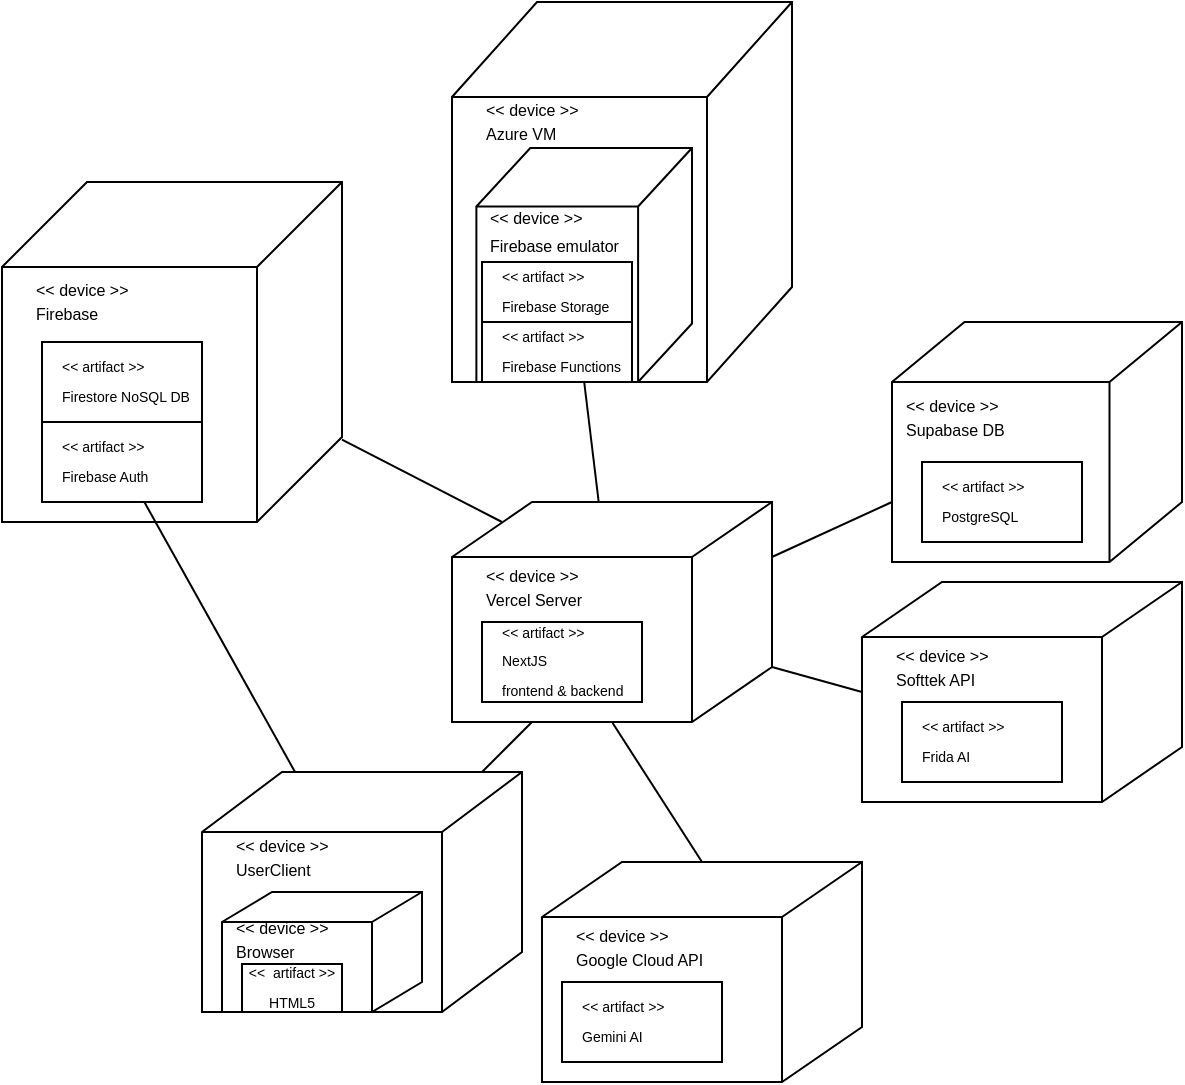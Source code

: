 <mxfile version="26.2.14">
  <diagram name="Page-1" id="0SS3zf6m1jzSWQKbpXdB">
    <mxGraphModel dx="1472" dy="1489" grid="1" gridSize="10" guides="1" tooltips="1" connect="1" arrows="1" fold="1" page="1" pageScale="1" pageWidth="850" pageHeight="1100" math="0" shadow="0">
      <root>
        <mxCell id="0" />
        <mxCell id="1" parent="0" />
        <mxCell id="7tsyf0UTf00b5kSWK2DZ-25" value="" style="group" parent="1" vertex="1" connectable="0">
          <mxGeometry x="10" y="30" width="490" height="470" as="geometry" />
        </mxCell>
        <mxCell id="_6aESEJj8ueH60gg6m87-15" value="" style="group" parent="7tsyf0UTf00b5kSWK2DZ-25" vertex="1" connectable="0">
          <mxGeometry y="315" width="160" height="140" as="geometry" />
        </mxCell>
        <mxCell id="_6aESEJj8ueH60gg6m87-13" value="&lt;div style=&quot;line-height: 100%;&quot;&gt;&lt;font style=&quot;font-size: 8px; line-height: 100%;&quot;&gt;&amp;lt;&amp;lt; device &amp;gt;&amp;gt;&lt;/font&gt;&lt;div&gt;&lt;font style=&quot;font-size: 8px; line-height: 100%;&quot;&gt;UserClient&lt;/font&gt;&lt;/div&gt;&lt;/div&gt;" style="html=1;outlineConnect=0;whiteSpace=wrap;fillColor=#FFFFFF;shape=mxgraph.archimate3.node;align=left;verticalAlign=top;spacingTop=23;spacing=2;spacingLeft=15;" parent="_6aESEJj8ueH60gg6m87-15" vertex="1">
          <mxGeometry width="160" height="120" as="geometry" />
        </mxCell>
        <mxCell id="_6aESEJj8ueH60gg6m87-14" value="&lt;div style=&quot;line-height: 100%;&quot;&gt;&lt;font style=&quot;font-size: 8px; line-height: 100%;&quot;&gt;&amp;lt;&amp;lt; device &amp;gt;&amp;gt;&lt;/font&gt;&lt;div&gt;&lt;font style=&quot;font-size: 8px; line-height: 100%;&quot;&gt;Browser&lt;/font&gt;&lt;/div&gt;&lt;/div&gt;" style="html=1;outlineConnect=0;whiteSpace=wrap;fillColor=#FFFFFF;shape=mxgraph.archimate3.node;align=left;verticalAlign=top;spacingTop=4;spacing=2;spacingLeft=5;" parent="_6aESEJj8ueH60gg6m87-15" vertex="1">
          <mxGeometry x="10" y="60" width="100" height="60" as="geometry" />
        </mxCell>
        <mxCell id="_6aESEJj8ueH60gg6m87-37" value="&lt;div&gt;&lt;font style=&quot;font-size: 7px;&quot;&gt;&amp;lt;&amp;lt; &amp;nbsp;artifact &amp;gt;&amp;gt;&lt;/font&gt;&lt;/div&gt;&lt;font style=&quot;font-size: 7px;&quot;&gt;HTML5&lt;/font&gt;" style="html=1;dashed=0;whiteSpace=wrap;align=center;verticalAlign=middle;spacingBottom=5;" parent="_6aESEJj8ueH60gg6m87-15" vertex="1">
          <mxGeometry x="20" y="96" width="50" height="24" as="geometry" />
        </mxCell>
        <mxCell id="_6aESEJj8ueH60gg6m87-19" value="" style="group" parent="7tsyf0UTf00b5kSWK2DZ-25" vertex="1" connectable="0">
          <mxGeometry x="330" y="220" width="160" height="110" as="geometry" />
        </mxCell>
        <mxCell id="_6aESEJj8ueH60gg6m87-20" value="&lt;div style=&quot;line-height: 100%;&quot;&gt;&lt;font style=&quot;font-size: 8px; line-height: 100%;&quot;&gt;&amp;lt;&amp;lt; device &amp;gt;&amp;gt;&lt;/font&gt;&lt;div&gt;&lt;font style=&quot;font-size: 8px; line-height: 100%;&quot;&gt;Softtek API&lt;/font&gt;&lt;/div&gt;&lt;/div&gt;" style="html=1;outlineConnect=0;whiteSpace=wrap;fillColor=#FFFFFF;shape=mxgraph.archimate3.node;align=left;verticalAlign=top;spacingTop=23;spacing=2;spacingLeft=15;" parent="_6aESEJj8ueH60gg6m87-19" vertex="1">
          <mxGeometry width="160" height="110" as="geometry" />
        </mxCell>
        <mxCell id="sGYQhSnnOkEsY5TiTAMy-3" value="&lt;font style=&quot;font-size: 7px;&quot;&gt;&amp;lt;&amp;lt; artifact &amp;gt;&amp;gt;&lt;/font&gt;&lt;div&gt;&lt;span style=&quot;font-size: 7px;&quot;&gt;Frida AI&lt;/span&gt;&lt;/div&gt;" style="html=1;dashed=0;whiteSpace=wrap;spacingLeft=8;align=left;spacingTop=-4;" vertex="1" parent="_6aESEJj8ueH60gg6m87-19">
          <mxGeometry x="20" y="60" width="80" height="40" as="geometry" />
        </mxCell>
        <mxCell id="_6aESEJj8ueH60gg6m87-28" value="" style="group" parent="7tsyf0UTf00b5kSWK2DZ-25" vertex="1" connectable="0">
          <mxGeometry x="125" y="180" width="160" height="110" as="geometry" />
        </mxCell>
        <mxCell id="_6aESEJj8ueH60gg6m87-29" value="&lt;div style=&quot;line-height: 100%;&quot;&gt;&lt;font style=&quot;font-size: 8px; line-height: 100%;&quot;&gt;&amp;lt;&amp;lt; device &amp;gt;&amp;gt;&lt;br&gt;Vercel Server&lt;/font&gt;&lt;/div&gt;" style="html=1;outlineConnect=0;whiteSpace=wrap;fillColor=#FFFFFF;shape=mxgraph.archimate3.node;align=left;verticalAlign=top;spacingTop=23;spacing=2;spacingLeft=15;" parent="_6aESEJj8ueH60gg6m87-28" vertex="1">
          <mxGeometry width="160" height="110" as="geometry" />
        </mxCell>
        <mxCell id="_6aESEJj8ueH60gg6m87-30" value="&lt;font style=&quot;font-size: 7px;&quot;&gt;&amp;lt;&amp;lt; artifact &amp;gt;&amp;gt;&lt;/font&gt;&lt;div&gt;&lt;span style=&quot;font-size: 7px;&quot;&gt;NextJS&amp;nbsp;&lt;/span&gt;&lt;/div&gt;&lt;div&gt;&lt;span style=&quot;font-size: 7px;&quot;&gt;frontend &amp;amp; backend&lt;/span&gt;&lt;/div&gt;" style="html=1;dashed=0;whiteSpace=wrap;spacingLeft=8;align=left;spacingTop=-4;" parent="_6aESEJj8ueH60gg6m87-28" vertex="1">
          <mxGeometry x="15" y="60" width="80" height="40" as="geometry" />
        </mxCell>
        <mxCell id="7tsyf0UTf00b5kSWK2DZ-5" value="" style="group" parent="7tsyf0UTf00b5kSWK2DZ-25" vertex="1" connectable="0">
          <mxGeometry x="170" y="360" width="160" height="110" as="geometry" />
        </mxCell>
        <mxCell id="7tsyf0UTf00b5kSWK2DZ-6" value="&lt;div style=&quot;line-height: 100%;&quot;&gt;&lt;font style=&quot;font-size: 8px; line-height: 100%;&quot;&gt;&amp;lt;&amp;lt; device &amp;gt;&amp;gt;&lt;/font&gt;&lt;div&gt;&lt;span style=&quot;font-size: 8px;&quot;&gt;Google Cloud API&lt;/span&gt;&lt;/div&gt;&lt;/div&gt;" style="html=1;outlineConnect=0;whiteSpace=wrap;fillColor=#FFFFFF;shape=mxgraph.archimate3.node;align=left;verticalAlign=top;spacingTop=23;spacing=2;spacingLeft=15;" parent="7tsyf0UTf00b5kSWK2DZ-5" vertex="1">
          <mxGeometry width="160" height="110" as="geometry" />
        </mxCell>
        <mxCell id="sGYQhSnnOkEsY5TiTAMy-4" value="&lt;font style=&quot;font-size: 7px;&quot;&gt;&amp;lt;&amp;lt; artifact &amp;gt;&amp;gt;&lt;/font&gt;&lt;div&gt;&lt;span style=&quot;font-size: 7px;&quot;&gt;Gemini AI&lt;/span&gt;&lt;/div&gt;" style="html=1;dashed=0;whiteSpace=wrap;spacingLeft=8;align=left;spacingTop=-4;" vertex="1" parent="7tsyf0UTf00b5kSWK2DZ-5">
          <mxGeometry x="10.0" y="60" width="80" height="40" as="geometry" />
        </mxCell>
        <mxCell id="7tsyf0UTf00b5kSWK2DZ-12" style="edgeStyle=none;rounded=0;orthogonalLoop=1;jettySize=auto;html=1;exitX=0.25;exitY=1;exitDx=0;exitDy=0;exitPerimeter=0;endArrow=none;startFill=0;" parent="7tsyf0UTf00b5kSWK2DZ-25" source="_6aESEJj8ueH60gg6m87-29" target="_6aESEJj8ueH60gg6m87-13" edge="1">
          <mxGeometry relative="1" as="geometry" />
        </mxCell>
        <mxCell id="7tsyf0UTf00b5kSWK2DZ-18" style="edgeStyle=none;rounded=0;orthogonalLoop=1;jettySize=auto;html=1;exitX=0.5;exitY=1;exitDx=0;exitDy=0;exitPerimeter=0;entryX=0.5;entryY=0;entryDx=0;entryDy=0;entryPerimeter=0;endArrow=none;startFill=0;" parent="7tsyf0UTf00b5kSWK2DZ-25" source="_6aESEJj8ueH60gg6m87-29" target="7tsyf0UTf00b5kSWK2DZ-6" edge="1">
          <mxGeometry relative="1" as="geometry" />
        </mxCell>
        <mxCell id="7tsyf0UTf00b5kSWK2DZ-20" style="edgeStyle=none;rounded=0;orthogonalLoop=1;jettySize=auto;html=1;exitX=1;exitY=0.75;exitDx=0;exitDy=0;exitPerimeter=0;entryX=0;entryY=0.5;entryDx=0;entryDy=0;entryPerimeter=0;endArrow=none;startFill=0;" parent="7tsyf0UTf00b5kSWK2DZ-25" source="_6aESEJj8ueH60gg6m87-29" target="_6aESEJj8ueH60gg6m87-20" edge="1">
          <mxGeometry relative="1" as="geometry" />
        </mxCell>
        <mxCell id="7tsyf0UTf00b5kSWK2DZ-23" value="&lt;div style=&quot;line-height: 100%;&quot;&gt;&lt;font style=&quot;font-size: 8px; line-height: 100%;&quot;&gt;&lt;br&gt;&lt;/font&gt;&lt;/div&gt;&lt;div style=&quot;line-height: 100%;&quot;&gt;&lt;font style=&quot;font-size: 8px; line-height: 100%;&quot;&gt;&lt;br&gt;&lt;/font&gt;&lt;/div&gt;&lt;div style=&quot;line-height: 100%;&quot;&gt;&lt;font style=&quot;font-size: 8px; line-height: 100%;&quot;&gt;&amp;lt;&amp;lt; device &amp;gt;&amp;gt;&lt;/font&gt;&lt;div&gt;&lt;span style=&quot;font-size: 8px;&quot;&gt;Supabase DB&lt;/span&gt;&lt;/div&gt;&lt;/div&gt;" style="html=1;outlineConnect=0;whiteSpace=wrap;fillColor=#FFFFFF;shape=mxgraph.archimate3.node;align=left;verticalAlign=top;spacingTop=4;spacing=2;spacingLeft=5;" parent="7tsyf0UTf00b5kSWK2DZ-25" vertex="1">
          <mxGeometry x="345" y="90" width="145" height="120" as="geometry" />
        </mxCell>
        <mxCell id="7tsyf0UTf00b5kSWK2DZ-24" style="edgeStyle=none;rounded=0;orthogonalLoop=1;jettySize=auto;html=1;exitX=1;exitY=0.25;exitDx=0;exitDy=0;exitPerimeter=0;entryX=0;entryY=0.75;entryDx=0;entryDy=0;entryPerimeter=0;endArrow=none;startFill=0;" parent="7tsyf0UTf00b5kSWK2DZ-25" source="_6aESEJj8ueH60gg6m87-29" target="7tsyf0UTf00b5kSWK2DZ-23" edge="1">
          <mxGeometry relative="1" as="geometry" />
        </mxCell>
        <mxCell id="sGYQhSnnOkEsY5TiTAMy-2" value="&lt;font style=&quot;font-size: 7px;&quot;&gt;&amp;lt;&amp;lt; artifact &amp;gt;&amp;gt;&lt;/font&gt;&lt;div&gt;&lt;span style=&quot;font-size: 7px;&quot;&gt;PostgreSQL&lt;/span&gt;&lt;/div&gt;" style="html=1;dashed=0;whiteSpace=wrap;spacingLeft=8;align=left;spacingTop=-4;" vertex="1" parent="7tsyf0UTf00b5kSWK2DZ-25">
          <mxGeometry x="360" y="160" width="80" height="40" as="geometry" />
        </mxCell>
        <mxCell id="_6aESEJj8ueH60gg6m87-17" value="&lt;div style=&quot;line-height: 100%;&quot;&gt;&lt;font style=&quot;font-size: 26px;&quot;&gt;&amp;nbsp;&lt;/font&gt;&lt;/div&gt;&lt;div style=&quot;line-height: 100%;&quot;&gt;&lt;font style=&quot;font-size: 8px; line-height: 100%;&quot;&gt;&amp;lt;&amp;lt; device &amp;gt;&amp;gt;&lt;/font&gt;&lt;div&gt;&lt;font style=&quot;font-size: 8px; line-height: 100%;&quot;&gt;Azure VM&lt;/font&gt;&lt;/div&gt;&lt;/div&gt;" style="html=1;outlineConnect=0;whiteSpace=wrap;fillColor=#FFFFFF;shape=mxgraph.archimate3.node;align=left;verticalAlign=top;spacingTop=23;spacing=2;spacingLeft=15;" parent="1" vertex="1">
          <mxGeometry x="135" y="-40" width="170" height="190" as="geometry" />
        </mxCell>
        <mxCell id="_6aESEJj8ueH60gg6m87-18" value="&lt;div style=&quot;line-height: 100%;&quot;&gt;&lt;font style=&quot;font-size: 27px;&quot;&gt;&amp;nbsp;&lt;/font&gt;&lt;/div&gt;&lt;div style=&quot;line-height: 100%;&quot;&gt;&lt;span style=&quot;font-size: 8px;&quot;&gt;&amp;lt;&amp;lt; device &amp;gt;&amp;gt;&lt;/span&gt;&lt;br&gt;&lt;/div&gt;&lt;div style=&quot;line-height: 100%;&quot;&gt;&lt;div&gt;&lt;font style=&quot;font-size: 8px; line-height: 100%;&quot;&gt;Firebase emulator&lt;/font&gt;&lt;/div&gt;&lt;div&gt;&lt;br&gt;&lt;/div&gt;&lt;/div&gt;" style="html=1;outlineConnect=0;whiteSpace=wrap;fillColor=#FFFFFF;shape=mxgraph.archimate3.node;align=left;verticalAlign=top;spacingTop=4;spacing=2;spacingLeft=5;" parent="1" vertex="1">
          <mxGeometry x="147.19" y="33" width="107.81" height="117" as="geometry" />
        </mxCell>
        <mxCell id="sGYQhSnnOkEsY5TiTAMy-5" value="&lt;font style=&quot;font-size: 7px;&quot;&gt;&amp;lt;&amp;lt; artifact &amp;gt;&amp;gt;&lt;/font&gt;&lt;div&gt;&lt;span style=&quot;font-size: 7px;&quot;&gt;Firebase Storage&lt;/span&gt;&lt;/div&gt;" style="html=1;dashed=0;whiteSpace=wrap;spacingLeft=8;align=left;spacingTop=-4;" vertex="1" parent="1">
          <mxGeometry x="150" y="90" width="75" height="30" as="geometry" />
        </mxCell>
        <mxCell id="7tsyf0UTf00b5kSWK2DZ-10" style="rounded=0;orthogonalLoop=1;jettySize=auto;html=1;exitX=0.5;exitY=1;exitDx=0;exitDy=0;exitPerimeter=0;endArrow=none;startFill=0;" parent="1" source="_6aESEJj8ueH60gg6m87-18" target="_6aESEJj8ueH60gg6m87-29" edge="1">
          <mxGeometry relative="1" as="geometry" />
        </mxCell>
        <mxCell id="sGYQhSnnOkEsY5TiTAMy-6" value="&lt;font style=&quot;font-size: 7px;&quot;&gt;&amp;lt;&amp;lt; artifact &amp;gt;&amp;gt;&lt;/font&gt;&lt;div&gt;&lt;span style=&quot;font-size: 7px;&quot;&gt;Firebase Functions&lt;/span&gt;&lt;/div&gt;" style="html=1;dashed=0;whiteSpace=wrap;spacingLeft=8;align=left;spacingTop=-4;" vertex="1" parent="1">
          <mxGeometry x="150" y="120" width="75" height="30" as="geometry" />
        </mxCell>
        <mxCell id="sGYQhSnnOkEsY5TiTAMy-10" style="rounded=0;orthogonalLoop=1;jettySize=auto;html=1;endArrow=none;startFill=0;" edge="1" parent="1" source="sGYQhSnnOkEsY5TiTAMy-7">
          <mxGeometry relative="1" as="geometry">
            <mxPoint x="160" y="220" as="targetPoint" />
          </mxGeometry>
        </mxCell>
        <mxCell id="sGYQhSnnOkEsY5TiTAMy-7" value="&lt;div style=&quot;line-height: 100%;&quot;&gt;&lt;font style=&quot;font-size: 26px;&quot;&gt;&amp;nbsp;&lt;/font&gt;&lt;/div&gt;&lt;div style=&quot;line-height: 100%;&quot;&gt;&lt;font style=&quot;font-size: 8px; line-height: 100%;&quot;&gt;&amp;lt;&amp;lt; device &amp;gt;&amp;gt;&lt;/font&gt;&lt;div&gt;&lt;font style=&quot;font-size: 8px; line-height: 100%;&quot;&gt;Firebase&lt;/font&gt;&lt;/div&gt;&lt;/div&gt;" style="html=1;outlineConnect=0;whiteSpace=wrap;fillColor=#FFFFFF;shape=mxgraph.archimate3.node;align=left;verticalAlign=top;spacingTop=23;spacing=2;spacingLeft=15;" vertex="1" parent="1">
          <mxGeometry x="-90" y="50" width="170" height="170" as="geometry" />
        </mxCell>
        <mxCell id="sGYQhSnnOkEsY5TiTAMy-8" value="&lt;font style=&quot;font-size: 7px;&quot;&gt;&amp;lt;&amp;lt; artifact &amp;gt;&amp;gt;&lt;/font&gt;&lt;div&gt;&lt;span style=&quot;font-size: 7px;&quot;&gt;Firestore NoSQL DB&lt;/span&gt;&lt;/div&gt;" style="html=1;dashed=0;whiteSpace=wrap;spacingLeft=8;align=left;spacingTop=-4;" vertex="1" parent="1">
          <mxGeometry x="-70" y="130" width="80" height="40" as="geometry" />
        </mxCell>
        <mxCell id="sGYQhSnnOkEsY5TiTAMy-14" style="rounded=0;orthogonalLoop=1;jettySize=auto;html=1;endArrow=none;startFill=0;" edge="1" parent="1" source="sGYQhSnnOkEsY5TiTAMy-9" target="_6aESEJj8ueH60gg6m87-13">
          <mxGeometry relative="1" as="geometry" />
        </mxCell>
        <mxCell id="sGYQhSnnOkEsY5TiTAMy-9" value="&lt;font style=&quot;font-size: 7px;&quot;&gt;&amp;lt;&amp;lt; artifact &amp;gt;&amp;gt;&lt;/font&gt;&lt;div&gt;&lt;span style=&quot;font-size: 7px;&quot;&gt;Firebase Auth&lt;/span&gt;&lt;/div&gt;" style="html=1;dashed=0;whiteSpace=wrap;spacingLeft=8;align=left;spacingTop=-4;" vertex="1" parent="1">
          <mxGeometry x="-70" y="170" width="80" height="40" as="geometry" />
        </mxCell>
      </root>
    </mxGraphModel>
  </diagram>
</mxfile>
